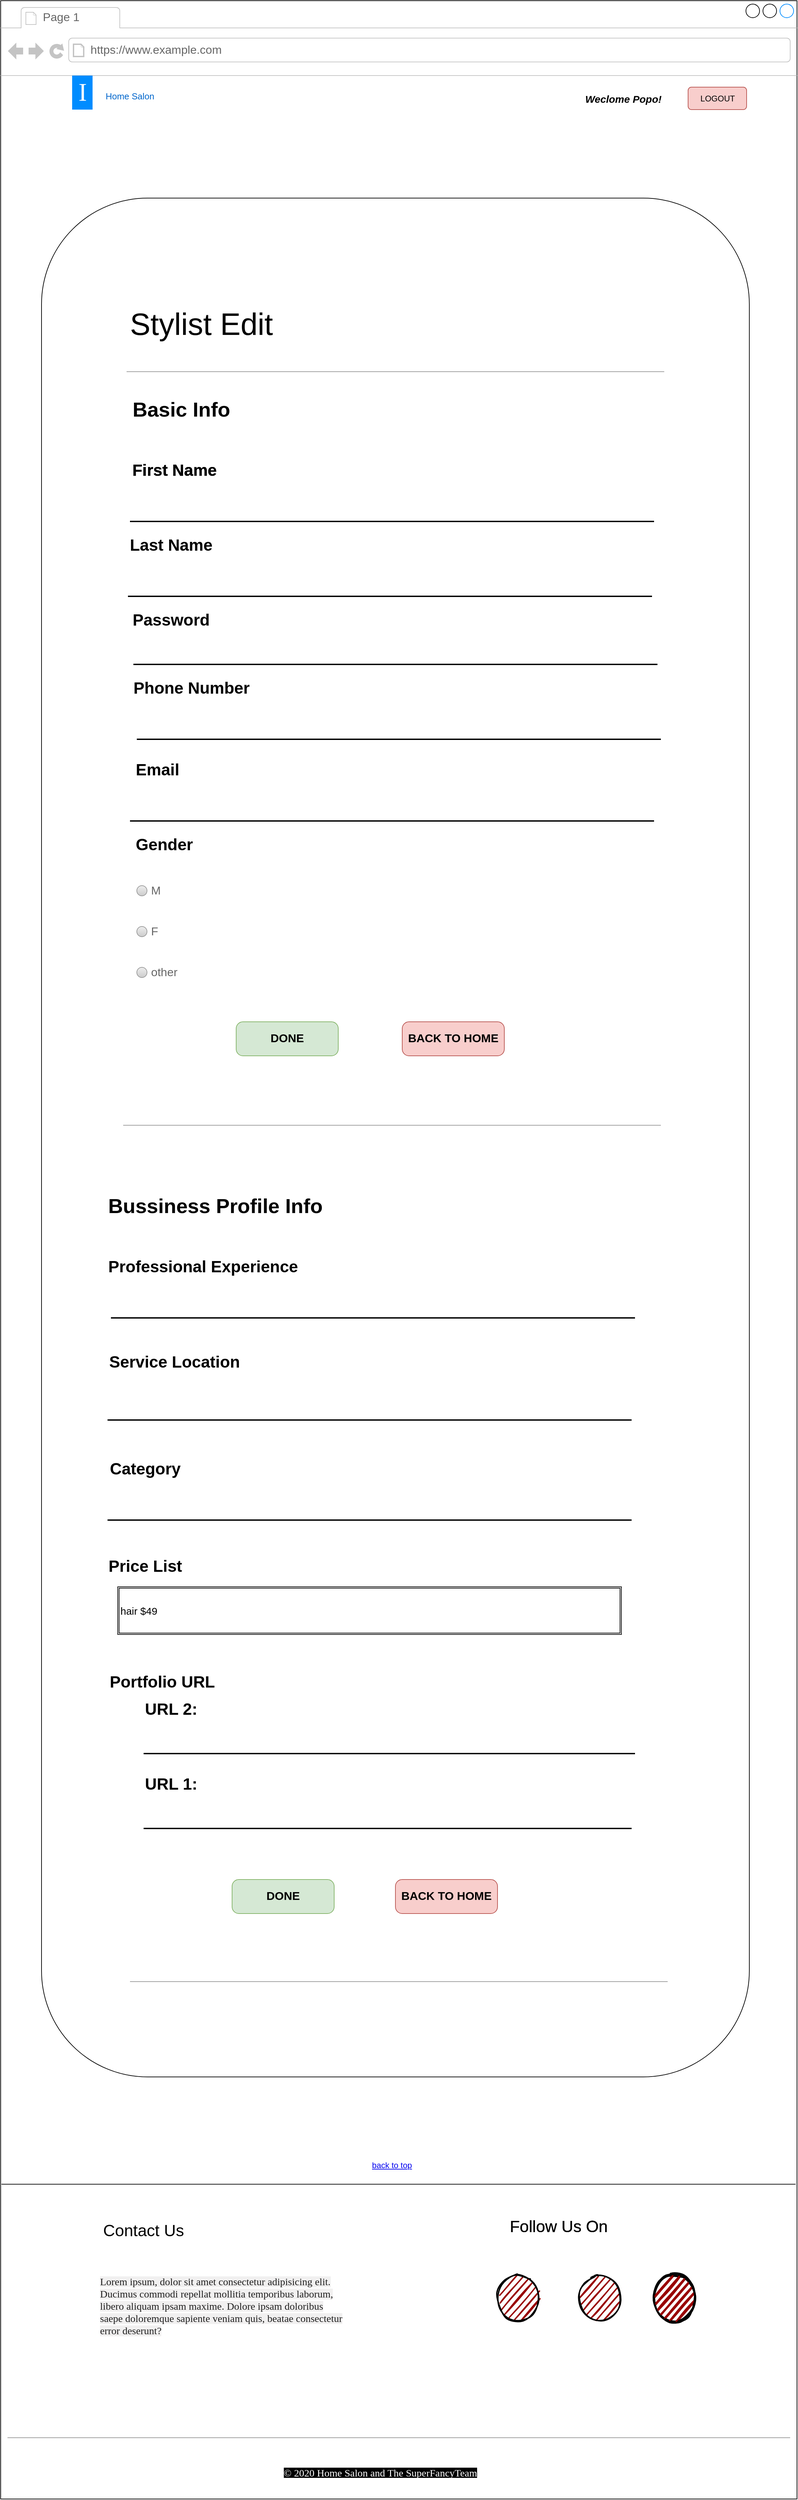 <mxfile version="13.7.3" type="device"><diagram id="piDafpqhtRUU5qUU-vj8" name="Page-1"><mxGraphModel dx="13764" dy="7086" grid="1" gridSize="10" guides="1" tooltips="1" connect="1" arrows="1" fold="1" page="1" pageScale="1" pageWidth="827" pageHeight="1169" math="0" shadow="0"><root><mxCell id="0"/><mxCell id="1" parent="0"/><mxCell id="8962rQQDY3VNNf6We3Pp-1" value="&lt;span style=&quot;color: rgba(0 , 0 , 0 , 0) ; font-family: monospace ; font-size: 0px&quot;&gt;%3CmxGraphModel%3E%3Croot%3E%3CmxCell%20id%3D%220%22%2F%3E%3CmxCell%20id%3D%221%22%20parent%3D%220%22%2F%3E%3CUserObject%20label%3D%22%26lt%3Bspan%20style%3D%26quot%3Bcolor%3A%20rgba(0%20%2C%200%20%2C%200%20%2C%200.87)%20%3B%20font-family%3A%20%26amp%3B%2334%3Bplayfair%20display%26amp%3B%2334%3B%20%2C%20serif%20%3B%20font-size%3A%2015px%20%3B%20background-color%3A%20rgba(241%20%2C%20240%20%2C%20240%20%2C%200.98)%26quot%3B%26gt%3BLorem%20ipsum%2C%20dolor%20sit%20amet%20consectetur%20adipisicing%20elit.%20Ducimus%20commodi%20repellat%20mollitia%20temporibus%20laborum%2C%20libero%20aliquam%20ipsam%20maxime.%20Dolore%20ipsam%20doloribus%20saepe%20doloremque%20sapiente%20veniam%20quis%2C%20beatae%20consectetur%20error%20deserunt%3F%26lt%3B%2Fspan%26gt%3B%22%20placeholders%3D%221%22%20name%3D%22Variable%22%20id%3D%222%22%3E%3CmxCell%20style%3D%22text%3Bhtml%3D1%3BstrokeColor%3Dnone%3BfillColor%3Dnone%3Balign%3Dcenter%3BverticalAlign%3Dmiddle%3BwhiteSpace%3Dwrap%3Boverflow%3Dhidden%3B%22%20vertex%3D%221%22%20parent%3D%221%22%3E%3CmxGeometry%20x%3D%22-1500%22%20y%3D%221060%22%20width%3D%22800%22%20height%3D%2260%22%20as%3D%22geometry%22%2F%3E%3C%2FmxCell%3E%3C%2FUserObject%3E%3C%2Froot%3E%3C%2FmxGraphModel%3E&lt;/span&gt;" style="strokeWidth=1;shadow=0;dashed=0;align=center;html=1;shape=mxgraph.mockup.containers.browserWindow;rSize=0;strokeColor2=#008cff;strokeColor3=#c4c4c4;mainText=,;recursiveResize=0;" parent="1" vertex="1"><mxGeometry x="-9350" y="-4170" width="1168" height="3670" as="geometry"/></mxCell><mxCell id="8962rQQDY3VNNf6We3Pp-2" value="Page 1" style="strokeWidth=1;shadow=0;dashed=0;align=center;html=1;shape=mxgraph.mockup.containers.anchor;fontSize=17;fontColor=#666666;align=left;" parent="8962rQQDY3VNNf6We3Pp-1" vertex="1"><mxGeometry x="60" y="12" width="110" height="26" as="geometry"/></mxCell><mxCell id="8962rQQDY3VNNf6We3Pp-3" value="https://www.example.com" style="strokeWidth=1;shadow=0;dashed=0;align=center;html=1;shape=mxgraph.mockup.containers.anchor;rSize=0;fontSize=17;fontColor=#666666;align=left;" parent="8962rQQDY3VNNf6We3Pp-1" vertex="1"><mxGeometry x="130" y="60" width="250" height="26" as="geometry"/></mxCell><mxCell id="8962rQQDY3VNNf6We3Pp-6" value="SignUp" style="rounded=1;html=1;align=left;fontSize=10;spacingLeft=10;strokeColor=none;" parent="8962rQQDY3VNNf6We3Pp-1" vertex="1"><mxGeometry x="850" y="127" width="90" height="33" as="geometry"/></mxCell><mxCell id="8962rQQDY3VNNf6We3Pp-8" value="Site Policy" style="rounded=1;html=1;align=left;fontSize=10;spacingLeft=10;strokeColor=none;" parent="8962rQQDY3VNNf6We3Pp-1" vertex="1"><mxGeometry x="760" y="127" width="90" height="33" as="geometry"/></mxCell><mxCell id="8962rQQDY3VNNf6We3Pp-10" value="Our Stylists" style="rounded=1;html=1;align=left;fontSize=10;spacingLeft=10;strokeColor=none;" parent="8962rQQDY3VNNf6We3Pp-1" vertex="1"><mxGeometry x="660" y="127" width="90" height="33" as="geometry"/></mxCell><mxCell id="8962rQQDY3VNNf6We3Pp-12" value="About Us" style="rounded=1;html=1;align=left;fontSize=10;spacingLeft=10;strokeColor=none;" parent="8962rQQDY3VNNf6We3Pp-1" vertex="1"><mxGeometry x="570" y="127" width="90" height="33" as="geometry"/></mxCell><mxCell id="8962rQQDY3VNNf6We3Pp-14" value="LOGIN" style="rounded=1;align=center;strokeColor=none;html=1;fontColor=#ffffff;fontSize=12;fillColor=#008CFF;" parent="8962rQQDY3VNNf6We3Pp-1" vertex="1"><mxGeometry x="1045" y="127" width="86" height="33" as="geometry"/></mxCell><mxCell id="8962rQQDY3VNNf6We3Pp-16" value="Home Salon" style="text;html=1;strokeColor=none;fillColor=none;align=center;verticalAlign=middle;whiteSpace=wrap;rounded=0;fontSize=13;fontColor=#0066CC;" parent="8962rQQDY3VNNf6We3Pp-1" vertex="1"><mxGeometry x="140" y="130" width="100" height="20" as="geometry"/></mxCell><mxCell id="seymav8gBYocV3_De4xC-2" value="I" style="text;html=1;align=center;verticalAlign=middle;resizable=0;points=[];autosize=1;fontSize=37;fontFamily=Tahoma;fillColor=#008CFF;fontColor=#FFFFFF;" parent="8962rQQDY3VNNf6We3Pp-1" vertex="1"><mxGeometry x="105" y="110" width="30" height="50" as="geometry"/></mxCell><mxCell id="vxUyKGmQ1juKtbWzL7w5-19" value="" style="verticalLabelPosition=bottom;shadow=0;dashed=0;align=center;html=1;verticalAlign=top;strokeWidth=1;shape=mxgraph.mockup.markup.line;strokeColor=#999999;fillColor=#008CFF;fontSize=13;fontColor=#0066CC;" parent="8962rQQDY3VNNf6We3Pp-1" vertex="1"><mxGeometry x="10" y="3570" width="1150" height="20" as="geometry"/></mxCell><UserObject label="back to top" link="https://www.draw.io" id="vxUyKGmQ1juKtbWzL7w5-124"><mxCell style="text;html=1;strokeColor=none;fillColor=none;whiteSpace=wrap;align=center;verticalAlign=middle;fontColor=#0000EE;fontStyle=4;" parent="8962rQQDY3VNNf6We3Pp-1" vertex="1"><mxGeometry x="502" y="3160" width="146" height="40" as="geometry"/></mxCell></UserObject><mxCell id="vxUyKGmQ1juKtbWzL7w5-128" value="&lt;font style=&quot;font-size: 24px&quot;&gt;Follow Us On&lt;/font&gt;" style="text;html=1;strokeColor=none;fillColor=none;align=center;verticalAlign=middle;whiteSpace=wrap;rounded=0;" parent="8962rQQDY3VNNf6We3Pp-1" vertex="1"><mxGeometry x="720" y="3230" width="200" height="80" as="geometry"/></mxCell><mxCell id="vxUyKGmQ1juKtbWzL7w5-129" value="" style="ellipse;whiteSpace=wrap;html=1;strokeWidth=2;fillWeight=2;hachureGap=8;fillColor=#990000;fillStyle=dots;sketch=1;" parent="8962rQQDY3VNNf6We3Pp-1" vertex="1"><mxGeometry x="730" y="3340" width="60" height="70" as="geometry"/></mxCell><mxCell id="vxUyKGmQ1juKtbWzL7w5-131" value="" style="ellipse;whiteSpace=wrap;html=1;strokeWidth=2;fillWeight=2;hachureGap=8;fillColor=#990000;fillStyle=dots;sketch=1;" parent="8962rQQDY3VNNf6We3Pp-1" vertex="1"><mxGeometry x="960" y="3340" width="60" height="70" as="geometry"/></mxCell><mxCell id="vxUyKGmQ1juKtbWzL7w5-130" value="" style="ellipse;whiteSpace=wrap;html=1;strokeWidth=2;fillWeight=2;hachureGap=8;fillColor=#990000;fillStyle=dots;sketch=1;" parent="8962rQQDY3VNNf6We3Pp-1" vertex="1"><mxGeometry x="850" y="3340" width="60" height="70" as="geometry"/></mxCell><UserObject label="&lt;span style=&quot;color: rgb(255 , 255 , 255) ; font-family: &amp;#34;playfair display&amp;#34; , serif ; font-size: 15px ; background-color: rgb(0 , 0 , 0)&quot;&gt;© 2020 Home Salon and The SuperFancyTeam&lt;/span&gt;" placeholders="1" name="Variable" id="vxUyKGmQ1juKtbWzL7w5-133"><mxCell style="text;html=1;strokeColor=none;fillColor=none;align=center;verticalAlign=middle;whiteSpace=wrap;overflow=hidden;" parent="8962rQQDY3VNNf6We3Pp-1" vertex="1"><mxGeometry x="346" y="3620" width="424" height="20" as="geometry"/></mxCell></UserObject><mxCell id="Uym1ZicagGNvwb-zoN_S-2" value="&lt;font style=&quot;font-size: 10px&quot;&gt;Covid-19&lt;/font&gt;" style="text;html=1;strokeColor=none;fillColor=none;align=center;verticalAlign=middle;whiteSpace=wrap;rounded=0;" parent="8962rQQDY3VNNf6We3Pp-1" vertex="1"><mxGeometry x="940" y="133.5" width="60" height="20" as="geometry"/></mxCell><mxCell id="Uym1ZicagGNvwb-zoN_S-3" value="" style="rounded=0;whiteSpace=wrap;html=1;fillColor=none;" parent="8962rQQDY3VNNf6We3Pp-1" vertex="1"><mxGeometry y="110" width="1170" height="80" as="geometry"/></mxCell><mxCell id="Pbm7zRb5FcIUBQFe1AE_-4" value="" style="rounded=1;whiteSpace=wrap;html=1;" parent="8962rQQDY3VNNf6We3Pp-1" vertex="1"><mxGeometry x="60" y="290" width="1040" height="2760" as="geometry"/></mxCell><mxCell id="vxUyKGmQ1juKtbWzL7w5-127" value="" style="group" parent="8962rQQDY3VNNf6We3Pp-1" vertex="1" connectable="0"><mxGeometry x="110" y="3236" width="399" height="240" as="geometry"/></mxCell><mxCell id="vxUyKGmQ1juKtbWzL7w5-125" value="&lt;font style=&quot;font-size: 24px&quot;&gt;Contact Us&lt;/font&gt;" style="text;html=1;strokeColor=none;fillColor=none;align=center;verticalAlign=middle;whiteSpace=wrap;rounded=0;" parent="vxUyKGmQ1juKtbWzL7w5-127" vertex="1"><mxGeometry width="200" height="80" as="geometry"/></mxCell><UserObject label="&lt;span style=&quot;color: rgba(0 , 0 , 0 , 0.87) ; font-family: &amp;#34;playfair display&amp;#34; , serif ; font-size: 15px ; background-color: rgba(241 , 240 , 240 , 0.98)&quot;&gt;Lorem ipsum, dolor sit amet consectetur adipisicing elit. Ducimus commodi repellat mollitia temporibus laborum, libero aliquam ipsam maxime. Dolore ipsam doloribus saepe doloremque sapiente veniam quis, beatae consectetur error deserunt?&lt;/span&gt;" placeholders="1" name="Variable" id="vxUyKGmQ1juKtbWzL7w5-126"><mxCell style="text;html=1;strokeColor=none;fillColor=none;align=left;verticalAlign=middle;whiteSpace=wrap;overflow=hidden;" parent="vxUyKGmQ1juKtbWzL7w5-127" vertex="1"><mxGeometry x="34" y="60" width="365" height="180" as="geometry"/></mxCell></UserObject><mxCell id="Pbm7zRb5FcIUBQFe1AE_-5" value="&lt;span style=&quot;color: rgba(0 , 0 , 0 , 0) ; font-family: monospace ; font-size: 0px&quot;&gt;%3CmxGraphModel%3E%3Croot%3E%3CmxCell%20id%3D%220%22%2F%3E%3CmxCell%20id%3D%221%22%20parent%3D%220%22%2F%3E%3CUserObject%20label%3D%22%26lt%3Bspan%20style%3D%26quot%3Bcolor%3A%20rgba(0%20%2C%200%20%2C%200%20%2C%200.87)%20%3B%20font-family%3A%20%26amp%3B%2334%3Bplayfair%20display%26amp%3B%2334%3B%20%2C%20serif%20%3B%20font-size%3A%2015px%20%3B%20background-color%3A%20rgba(241%20%2C%20240%20%2C%20240%20%2C%200.98)%26quot%3B%26gt%3BLorem%20ipsum%2C%20dolor%20sit%20amet%20consectetur%20adipisicing%20elit.%20Ducimus%20commodi%20repellat%20mollitia%20temporibus%20laborum%2C%20libero%20aliquam%20ipsam%20maxime.%20Dolore%20ipsam%20doloribus%20saepe%20doloremque%20sapiente%20veniam%20quis%2C%20beatae%20consectetur%20error%20deserunt%3F%26lt%3B%2Fspan%26gt%3B%22%20placeholders%3D%221%22%20name%3D%22Variable%22%20id%3D%222%22%3E%3CmxCell%20style%3D%22text%3Bhtml%3D1%3BstrokeColor%3Dnone%3BfillColor%3Dnone%3Balign%3Dcenter%3BverticalAlign%3Dmiddle%3BwhiteSpace%3Dwrap%3Boverflow%3Dhidden%3B%22%20vertex%3D%221%22%20parent%3D%221%22%3E%3CmxGeometry%20x%3D%22-1500%22%20y%3D%221060%22%20width%3D%22800%22%20height%3D%2260%22%20as%3D%22geometry%22%2F%3E%3C%2FmxCell%3E%3C%2FUserObject%3E%3C%2Froot%3E%3C%2FmxGraphModel%3E&lt;/span&gt;" style="strokeWidth=1;shadow=0;dashed=0;align=center;html=1;shape=mxgraph.mockup.containers.browserWindow;rSize=0;strokeColor2=#008cff;strokeColor3=#c4c4c4;mainText=,;recursiveResize=0;" parent="8962rQQDY3VNNf6We3Pp-1" vertex="1"><mxGeometry width="1170" height="3670" as="geometry"/></mxCell><mxCell id="Pbm7zRb5FcIUBQFe1AE_-6" value="Page 1" style="strokeWidth=1;shadow=0;dashed=0;align=center;html=1;shape=mxgraph.mockup.containers.anchor;fontSize=17;fontColor=#666666;align=left;" parent="Pbm7zRb5FcIUBQFe1AE_-5" vertex="1"><mxGeometry x="60" y="12" width="110" height="26" as="geometry"/></mxCell><mxCell id="Pbm7zRb5FcIUBQFe1AE_-7" value="https://www.example.com" style="strokeWidth=1;shadow=0;dashed=0;align=center;html=1;shape=mxgraph.mockup.containers.anchor;rSize=0;fontSize=17;fontColor=#666666;align=left;" parent="Pbm7zRb5FcIUBQFe1AE_-5" vertex="1"><mxGeometry x="130" y="60" width="250" height="26" as="geometry"/></mxCell><mxCell id="Pbm7zRb5FcIUBQFe1AE_-10" value="" style="rounded=1;html=1;align=left;fontSize=10;spacingLeft=10;strokeColor=none;" parent="Pbm7zRb5FcIUBQFe1AE_-5" vertex="1"><mxGeometry x="660" y="127" width="90" height="33" as="geometry"/></mxCell><mxCell id="Pbm7zRb5FcIUBQFe1AE_-12" value="LOGOUT" style="rounded=1;align=center;strokeColor=#b85450;html=1;fontSize=12;fillColor=#f8cecc;" parent="Pbm7zRb5FcIUBQFe1AE_-5" vertex="1"><mxGeometry x="1010" y="127" width="86" height="33" as="geometry"/></mxCell><mxCell id="Pbm7zRb5FcIUBQFe1AE_-13" value="Home Salon" style="text;html=1;strokeColor=none;fillColor=none;align=center;verticalAlign=middle;whiteSpace=wrap;rounded=0;fontSize=13;fontColor=#0066CC;" parent="Pbm7zRb5FcIUBQFe1AE_-5" vertex="1"><mxGeometry x="140" y="130" width="100" height="20" as="geometry"/></mxCell><mxCell id="Pbm7zRb5FcIUBQFe1AE_-14" value="I" style="text;html=1;align=center;verticalAlign=middle;resizable=0;points=[];autosize=1;fontSize=37;fontFamily=Tahoma;fillColor=#008CFF;fontColor=#FFFFFF;" parent="Pbm7zRb5FcIUBQFe1AE_-5" vertex="1"><mxGeometry x="105" y="110" width="30" height="50" as="geometry"/></mxCell><mxCell id="Pbm7zRb5FcIUBQFe1AE_-15" value="" style="verticalLabelPosition=bottom;shadow=0;dashed=0;align=center;html=1;verticalAlign=top;strokeWidth=1;shape=mxgraph.mockup.markup.line;strokeColor=#999999;fillColor=#008CFF;fontSize=13;fontColor=#0066CC;" parent="Pbm7zRb5FcIUBQFe1AE_-5" vertex="1"><mxGeometry x="10" y="3570" width="1150" height="20" as="geometry"/></mxCell><UserObject label="back to top" link="https://www.draw.io" id="Pbm7zRb5FcIUBQFe1AE_-16"><mxCell style="text;html=1;strokeColor=none;fillColor=none;whiteSpace=wrap;align=center;verticalAlign=middle;fontColor=#0000EE;fontStyle=4;" parent="Pbm7zRb5FcIUBQFe1AE_-5" vertex="1"><mxGeometry x="502" y="3160" width="146" height="40" as="geometry"/></mxCell></UserObject><mxCell id="Pbm7zRb5FcIUBQFe1AE_-17" value="&lt;font style=&quot;font-size: 24px&quot;&gt;Follow Us On&lt;/font&gt;" style="text;html=1;strokeColor=none;fillColor=none;align=center;verticalAlign=middle;whiteSpace=wrap;rounded=0;" parent="Pbm7zRb5FcIUBQFe1AE_-5" vertex="1"><mxGeometry x="720" y="3230" width="200" height="80" as="geometry"/></mxCell><mxCell id="Pbm7zRb5FcIUBQFe1AE_-18" value="" style="ellipse;whiteSpace=wrap;html=1;strokeWidth=2;fillWeight=2;hachureGap=8;fillColor=#990000;fillStyle=dots;sketch=1;" parent="Pbm7zRb5FcIUBQFe1AE_-5" vertex="1"><mxGeometry x="730" y="3340" width="60" height="70" as="geometry"/></mxCell><mxCell id="Pbm7zRb5FcIUBQFe1AE_-19" value="" style="ellipse;whiteSpace=wrap;html=1;strokeWidth=2;fillWeight=2;hachureGap=8;fillColor=#990000;fillStyle=dots;sketch=1;" parent="Pbm7zRb5FcIUBQFe1AE_-5" vertex="1"><mxGeometry x="960" y="3340" width="60" height="70" as="geometry"/></mxCell><mxCell id="Pbm7zRb5FcIUBQFe1AE_-20" value="" style="ellipse;whiteSpace=wrap;html=1;strokeWidth=2;fillWeight=2;hachureGap=8;fillColor=#990000;fillStyle=dots;sketch=1;" parent="Pbm7zRb5FcIUBQFe1AE_-5" vertex="1"><mxGeometry x="850" y="3340" width="60" height="70" as="geometry"/></mxCell><UserObject label="&lt;span style=&quot;color: rgb(255 , 255 , 255) ; font-family: &amp;#34;playfair display&amp;#34; , serif ; font-size: 15px ; background-color: rgb(0 , 0 , 0)&quot;&gt;© 2020 Home Salon and The SuperFancyTeam&lt;/span&gt;" placeholders="1" name="Variable" id="Pbm7zRb5FcIUBQFe1AE_-21"><mxCell style="text;html=1;strokeColor=none;fillColor=none;align=center;verticalAlign=middle;whiteSpace=wrap;overflow=hidden;" parent="Pbm7zRb5FcIUBQFe1AE_-5" vertex="1"><mxGeometry x="346" y="3620" width="424" height="20" as="geometry"/></mxCell></UserObject><mxCell id="Pbm7zRb5FcIUBQFe1AE_-22" value="&lt;font style=&quot;font-size: 15px;&quot;&gt;Weclome Popo!&lt;/font&gt;" style="text;html=1;strokeColor=none;fillColor=none;align=center;verticalAlign=middle;whiteSpace=wrap;rounded=0;fontStyle=3;fontSize=15;" parent="Pbm7zRb5FcIUBQFe1AE_-5" vertex="1"><mxGeometry x="850" y="133.5" width="130" height="20" as="geometry"/></mxCell><mxCell id="Pbm7zRb5FcIUBQFe1AE_-24" value="&lt;br&gt;&lt;br&gt;&lt;br&gt;" style="rounded=1;whiteSpace=wrap;html=1;" parent="Pbm7zRb5FcIUBQFe1AE_-5" vertex="1"><mxGeometry x="60" y="290" width="1040" height="2760" as="geometry"/></mxCell><mxCell id="Pbm7zRb5FcIUBQFe1AE_-25" value="" style="group" parent="Pbm7zRb5FcIUBQFe1AE_-5" vertex="1" connectable="0"><mxGeometry x="110" y="3236" width="399" height="240" as="geometry"/></mxCell><mxCell id="Pbm7zRb5FcIUBQFe1AE_-26" value="&lt;font style=&quot;font-size: 24px&quot;&gt;Contact Us&lt;/font&gt;" style="text;html=1;strokeColor=none;fillColor=none;align=center;verticalAlign=middle;whiteSpace=wrap;rounded=0;" parent="Pbm7zRb5FcIUBQFe1AE_-25" vertex="1"><mxGeometry width="200" height="80" as="geometry"/></mxCell><UserObject label="&lt;span style=&quot;color: rgba(0 , 0 , 0 , 0.87) ; font-family: &amp;#34;playfair display&amp;#34; , serif ; font-size: 15px ; background-color: rgba(241 , 240 , 240 , 0.98)&quot;&gt;Lorem ipsum, dolor sit amet consectetur adipisicing elit. Ducimus commodi repellat mollitia temporibus laborum, libero aliquam ipsam maxime. Dolore ipsam doloribus saepe doloremque sapiente veniam quis, beatae consectetur error deserunt?&lt;/span&gt;" placeholders="1" name="Variable" id="Pbm7zRb5FcIUBQFe1AE_-27"><mxCell style="text;html=1;strokeColor=none;fillColor=none;align=left;verticalAlign=middle;whiteSpace=wrap;overflow=hidden;" parent="Pbm7zRb5FcIUBQFe1AE_-25" vertex="1"><mxGeometry x="34" y="60" width="365" height="180" as="geometry"/></mxCell></UserObject><mxCell id="Pbm7zRb5FcIUBQFe1AE_-28" value="&lt;font style=&quot;font-size: 24px&quot;&gt;Follow Us On&lt;/font&gt;" style="text;html=1;strokeColor=none;fillColor=none;align=center;verticalAlign=middle;whiteSpace=wrap;rounded=0;" parent="Pbm7zRb5FcIUBQFe1AE_-5" vertex="1"><mxGeometry x="720" y="3230" width="200" height="80" as="geometry"/></mxCell><mxCell id="Pbm7zRb5FcIUBQFe1AE_-29" value="" style="ellipse;whiteSpace=wrap;html=1;strokeWidth=2;fillWeight=2;hachureGap=8;fillColor=#990000;fillStyle=dots;sketch=1;" parent="Pbm7zRb5FcIUBQFe1AE_-5" vertex="1"><mxGeometry x="960" y="3340" width="60" height="70" as="geometry"/></mxCell><mxCell id="Pbm7zRb5FcIUBQFe1AE_-30" value="&lt;font style=&quot;font-size: 24px&quot;&gt;Follow Us On&lt;/font&gt;" style="text;html=1;strokeColor=none;fillColor=none;align=center;verticalAlign=middle;whiteSpace=wrap;rounded=0;" parent="Pbm7zRb5FcIUBQFe1AE_-5" vertex="1"><mxGeometry x="720" y="3230" width="200" height="80" as="geometry"/></mxCell><mxCell id="Pbm7zRb5FcIUBQFe1AE_-31" value="" style="ellipse;whiteSpace=wrap;html=1;strokeWidth=2;fillWeight=2;hachureGap=8;fillColor=#990000;fillStyle=dots;sketch=1;" parent="Pbm7zRb5FcIUBQFe1AE_-5" vertex="1"><mxGeometry x="960" y="3340" width="60" height="70" as="geometry"/></mxCell><mxCell id="Pbm7zRb5FcIUBQFe1AE_-32" value="&lt;font style=&quot;font-size: 45px&quot;&gt;Stylist Edit&lt;/font&gt;" style="text;html=1;strokeColor=none;fillColor=none;align=center;verticalAlign=middle;whiteSpace=wrap;rounded=0;" parent="Pbm7zRb5FcIUBQFe1AE_-5" vertex="1"><mxGeometry x="150" y="420" width="290" height="110" as="geometry"/></mxCell><mxCell id="Pbm7zRb5FcIUBQFe1AE_-36" value="" style="verticalLabelPosition=bottom;shadow=0;dashed=0;align=center;html=1;verticalAlign=top;strokeWidth=1;shape=mxgraph.mockup.markup.line;strokeColor=#999999;" parent="Pbm7zRb5FcIUBQFe1AE_-5" vertex="1"><mxGeometry x="180" y="1642" width="790" height="20" as="geometry"/></mxCell><mxCell id="Pbm7zRb5FcIUBQFe1AE_-37" value="" style="verticalLabelPosition=bottom;shadow=0;dashed=0;align=center;html=1;verticalAlign=top;strokeWidth=1;shape=mxgraph.mockup.markup.line;strokeColor=#999999;" parent="Pbm7zRb5FcIUBQFe1AE_-5" vertex="1"><mxGeometry x="190" y="2900" width="790" height="20" as="geometry"/></mxCell><mxCell id="Pbm7zRb5FcIUBQFe1AE_-40" value="DONE" style="strokeWidth=1;shadow=0;dashed=0;align=center;html=1;shape=mxgraph.mockup.buttons.button;strokeColor=#82b366;mainText=;buttonStyle=round;fontSize=17;fontStyle=1;fillColor=#d5e8d4;whiteSpace=wrap;" parent="Pbm7zRb5FcIUBQFe1AE_-5" vertex="1"><mxGeometry x="346" y="1500" width="150" height="50" as="geometry"/></mxCell><mxCell id="Pbm7zRb5FcIUBQFe1AE_-39" value="BACK TO HOME" style="strokeWidth=1;shadow=0;dashed=0;align=center;html=1;shape=mxgraph.mockup.buttons.button;strokeColor=#b85450;mainText=;buttonStyle=round;fontSize=17;fontStyle=1;fillColor=#f8cecc;whiteSpace=wrap;" parent="Pbm7zRb5FcIUBQFe1AE_-5" vertex="1"><mxGeometry x="590" y="1500" width="150" height="50" as="geometry"/></mxCell><mxCell id="Pbm7zRb5FcIUBQFe1AE_-43" value="&lt;font style=&quot;font-size: 30px&quot;&gt;Basic Info&lt;/font&gt;" style="text;strokeColor=none;fillColor=none;html=1;fontSize=24;fontStyle=1;verticalAlign=middle;align=center;" parent="Pbm7zRb5FcIUBQFe1AE_-5" vertex="1"><mxGeometry x="190" y="580" width="150" height="40" as="geometry"/></mxCell><mxCell id="Pbm7zRb5FcIUBQFe1AE_-44" value="Bussiness Profile Info" style="text;strokeColor=none;fillColor=none;html=1;fontSize=30;fontStyle=1;verticalAlign=middle;align=center;" parent="Pbm7zRb5FcIUBQFe1AE_-5" vertex="1"><mxGeometry x="240" y="1750" width="150" height="40" as="geometry"/></mxCell><mxCell id="Pbm7zRb5FcIUBQFe1AE_-45" value="First Name" style="text;strokeColor=none;fillColor=none;html=1;fontSize=24;fontStyle=1;verticalAlign=middle;align=center;" parent="Pbm7zRb5FcIUBQFe1AE_-5" vertex="1"><mxGeometry x="205" y="670" width="100" height="40" as="geometry"/></mxCell><mxCell id="Pbm7zRb5FcIUBQFe1AE_-54" value="" style="line;strokeWidth=2;html=1;fontSize=30;" parent="Pbm7zRb5FcIUBQFe1AE_-5" vertex="1"><mxGeometry x="190" y="760" width="770" height="10" as="geometry"/></mxCell><mxCell id="Pbm7zRb5FcIUBQFe1AE_-55" value="First Name" style="text;strokeColor=none;fillColor=none;html=1;fontSize=24;fontStyle=1;verticalAlign=middle;align=center;" parent="Pbm7zRb5FcIUBQFe1AE_-5" vertex="1"><mxGeometry x="205" y="670" width="100" height="40" as="geometry"/></mxCell><mxCell id="Pbm7zRb5FcIUBQFe1AE_-56" value="First Name" style="text;strokeColor=none;fillColor=none;html=1;fontSize=24;fontStyle=1;verticalAlign=middle;align=center;" parent="Pbm7zRb5FcIUBQFe1AE_-5" vertex="1"><mxGeometry x="205" y="670" width="100" height="40" as="geometry"/></mxCell><mxCell id="Pbm7zRb5FcIUBQFe1AE_-63" value="" style="line;strokeWidth=2;html=1;fontSize=30;" parent="Pbm7zRb5FcIUBQFe1AE_-5" vertex="1"><mxGeometry x="190" y="1200" width="770" height="10" as="geometry"/></mxCell><mxCell id="Pbm7zRb5FcIUBQFe1AE_-64" value="Email" style="text;strokeColor=none;fillColor=none;html=1;fontSize=24;fontStyle=1;verticalAlign=middle;align=center;" parent="Pbm7zRb5FcIUBQFe1AE_-5" vertex="1"><mxGeometry x="180" y="1110" width="100" height="40" as="geometry"/></mxCell><mxCell id="Pbm7zRb5FcIUBQFe1AE_-61" value="" style="line;strokeWidth=2;html=1;fontSize=30;" parent="Pbm7zRb5FcIUBQFe1AE_-5" vertex="1"><mxGeometry x="200" y="1080" width="770" height="10" as="geometry"/></mxCell><mxCell id="Pbm7zRb5FcIUBQFe1AE_-60" value="Password" style="text;strokeColor=none;fillColor=none;html=1;fontSize=24;fontStyle=1;verticalAlign=middle;align=center;" parent="Pbm7zRb5FcIUBQFe1AE_-5" vertex="1"><mxGeometry x="200" y="890" width="100" height="40" as="geometry"/></mxCell><mxCell id="Pbm7zRb5FcIUBQFe1AE_-59" value="" style="line;strokeWidth=2;html=1;fontSize=30;" parent="Pbm7zRb5FcIUBQFe1AE_-5" vertex="1"><mxGeometry x="195" y="970" width="770" height="10" as="geometry"/></mxCell><mxCell id="Pbm7zRb5FcIUBQFe1AE_-65" value="Last Name" style="text;strokeColor=none;fillColor=none;html=1;fontSize=24;fontStyle=1;verticalAlign=middle;align=center;" parent="Pbm7zRb5FcIUBQFe1AE_-5" vertex="1"><mxGeometry x="200" y="780" width="100" height="40" as="geometry"/></mxCell><mxCell id="Pbm7zRb5FcIUBQFe1AE_-57" value="" style="line;strokeWidth=2;html=1;fontSize=30;" parent="Pbm7zRb5FcIUBQFe1AE_-5" vertex="1"><mxGeometry x="187" y="870" width="770" height="10" as="geometry"/></mxCell><mxCell id="Pbm7zRb5FcIUBQFe1AE_-211" value="Phone Number" style="text;strokeColor=none;fillColor=none;html=1;fontSize=24;fontStyle=1;verticalAlign=middle;align=center;" parent="Pbm7zRb5FcIUBQFe1AE_-5" vertex="1"><mxGeometry x="230" y="990" width="100" height="40" as="geometry"/></mxCell><mxCell id="Pbm7zRb5FcIUBQFe1AE_-212" value="Gender" style="text;strokeColor=none;fillColor=none;html=1;fontSize=24;fontStyle=1;verticalAlign=middle;align=center;" parent="Pbm7zRb5FcIUBQFe1AE_-5" vertex="1"><mxGeometry x="190" y="1220" width="100" height="40" as="geometry"/></mxCell><mxCell id="Pbm7zRb5FcIUBQFe1AE_-227" value="" style="line;strokeWidth=2;html=1;fontSize=30;" parent="Pbm7zRb5FcIUBQFe1AE_-5" vertex="1"><mxGeometry x="162" y="1930" width="770" height="10" as="geometry"/></mxCell><mxCell id="Pbm7zRb5FcIUBQFe1AE_-229" value="" style="line;strokeWidth=2;html=1;fontSize=30;" parent="Pbm7zRb5FcIUBQFe1AE_-5" vertex="1"><mxGeometry x="157" y="2080" width="770" height="10" as="geometry"/></mxCell><mxCell id="Pbm7zRb5FcIUBQFe1AE_-230" value="Service Location" style="text;strokeColor=none;fillColor=none;html=1;fontSize=24;fontStyle=1;verticalAlign=middle;align=center;" parent="Pbm7zRb5FcIUBQFe1AE_-5" vertex="1"><mxGeometry x="205" y="1980" width="100" height="40" as="geometry"/></mxCell><mxCell id="Pbm7zRb5FcIUBQFe1AE_-231" value="" style="line;strokeWidth=2;html=1;fontSize=30;" parent="Pbm7zRb5FcIUBQFe1AE_-5" vertex="1"><mxGeometry x="157" y="2227" width="770" height="10" as="geometry"/></mxCell><mxCell id="Pbm7zRb5FcIUBQFe1AE_-232" value="Category" style="text;strokeColor=none;fillColor=none;html=1;fontSize=24;fontStyle=1;verticalAlign=middle;align=center;" parent="Pbm7zRb5FcIUBQFe1AE_-5" vertex="1"><mxGeometry x="162" y="2137" width="100" height="40" as="geometry"/></mxCell><mxCell id="Pbm7zRb5FcIUBQFe1AE_-234" value="Price List" style="text;strokeColor=none;fillColor=none;html=1;fontSize=24;fontStyle=1;verticalAlign=middle;align=center;" parent="Pbm7zRb5FcIUBQFe1AE_-5" vertex="1"><mxGeometry x="162" y="2280" width="100" height="40" as="geometry"/></mxCell><mxCell id="Pbm7zRb5FcIUBQFe1AE_-237" value="Professional Experience" style="text;strokeColor=none;fillColor=none;html=1;fontSize=24;fontStyle=1;verticalAlign=middle;align=center;" parent="Pbm7zRb5FcIUBQFe1AE_-5" vertex="1"><mxGeometry x="247" y="1840" width="100" height="40" as="geometry"/></mxCell><mxCell id="Pbm7zRb5FcIUBQFe1AE_-238" value="hair $49" style="shape=ext;double=1;rounded=0;whiteSpace=wrap;html=1;fontSize=15;align=left;" parent="Pbm7zRb5FcIUBQFe1AE_-5" vertex="1"><mxGeometry x="172" y="2330" width="740" height="70" as="geometry"/></mxCell><mxCell id="Pbm7zRb5FcIUBQFe1AE_-239" value="Portfolio URL" style="text;strokeColor=none;fillColor=none;html=1;fontSize=24;fontStyle=1;verticalAlign=middle;align=center;" parent="Pbm7zRb5FcIUBQFe1AE_-5" vertex="1"><mxGeometry x="187" y="2450" width="100" height="40" as="geometry"/></mxCell><mxCell id="Pbm7zRb5FcIUBQFe1AE_-240" value="" style="line;strokeWidth=2;html=1;fontSize=30;" parent="Pbm7zRb5FcIUBQFe1AE_-5" vertex="1"><mxGeometry x="210" y="2570" width="722" height="10" as="geometry"/></mxCell><mxCell id="Pbm7zRb5FcIUBQFe1AE_-241" value="" style="line;strokeWidth=2;html=1;fontSize=30;" parent="Pbm7zRb5FcIUBQFe1AE_-5" vertex="1"><mxGeometry x="210" y="2680" width="717" height="10" as="geometry"/></mxCell><mxCell id="Pbm7zRb5FcIUBQFe1AE_-242" value="URL 2:" style="text;strokeColor=none;fillColor=none;html=1;fontSize=24;fontStyle=1;verticalAlign=middle;align=center;" parent="Pbm7zRb5FcIUBQFe1AE_-5" vertex="1"><mxGeometry x="200" y="2490" width="100" height="40" as="geometry"/></mxCell><mxCell id="Pbm7zRb5FcIUBQFe1AE_-243" value="URL 1:" style="text;strokeColor=none;fillColor=none;html=1;fontSize=24;fontStyle=1;verticalAlign=middle;align=center;" parent="Pbm7zRb5FcIUBQFe1AE_-5" vertex="1"><mxGeometry x="200" y="2600" width="100" height="40" as="geometry"/></mxCell><mxCell id="Pbm7zRb5FcIUBQFe1AE_-244" value="DONE" style="strokeWidth=1;shadow=0;dashed=0;align=center;html=1;shape=mxgraph.mockup.buttons.button;strokeColor=#82b366;mainText=;buttonStyle=round;fontSize=17;fontStyle=1;fillColor=#d5e8d4;whiteSpace=wrap;" parent="Pbm7zRb5FcIUBQFe1AE_-5" vertex="1"><mxGeometry x="340" y="2760" width="150" height="50" as="geometry"/></mxCell><mxCell id="Pbm7zRb5FcIUBQFe1AE_-245" value="BACK TO HOME" style="strokeWidth=1;shadow=0;dashed=0;align=center;html=1;shape=mxgraph.mockup.buttons.button;strokeColor=#b85450;mainText=;buttonStyle=round;fontSize=17;fontStyle=1;fillColor=#f8cecc;whiteSpace=wrap;" parent="Pbm7zRb5FcIUBQFe1AE_-5" vertex="1"><mxGeometry x="580" y="2760" width="150" height="50" as="geometry"/></mxCell><mxCell id="Pbm7zRb5FcIUBQFe1AE_-246" value="M" style="shape=ellipse;fillColor=#eeeeee;strokeColor=#999999;gradientColor=#cccccc;html=1;align=left;spacingLeft=4;fontSize=17;fontColor=#666666;labelPosition=right;shadow=0;" parent="Pbm7zRb5FcIUBQFe1AE_-5" vertex="1"><mxGeometry x="200" y="1300" width="15" height="15" as="geometry"/></mxCell><mxCell id="Pbm7zRb5FcIUBQFe1AE_-247" value="F" style="shape=ellipse;fillColor=#eeeeee;strokeColor=#999999;gradientColor=#cccccc;html=1;align=left;spacingLeft=4;fontSize=17;fontColor=#666666;labelPosition=right;shadow=0;" parent="Pbm7zRb5FcIUBQFe1AE_-5" vertex="1"><mxGeometry x="200" y="1360" width="15" height="15" as="geometry"/></mxCell><mxCell id="Pbm7zRb5FcIUBQFe1AE_-248" value="other" style="shape=ellipse;fillColor=#eeeeee;strokeColor=#999999;gradientColor=#cccccc;html=1;align=left;spacingLeft=4;fontSize=17;fontColor=#666666;labelPosition=right;shadow=0;" parent="Pbm7zRb5FcIUBQFe1AE_-5" vertex="1"><mxGeometry x="200" y="1420" width="15" height="15" as="geometry"/></mxCell><mxCell id="Pbm7zRb5FcIUBQFe1AE_-35" value="" style="verticalLabelPosition=bottom;shadow=0;dashed=0;align=center;html=1;verticalAlign=top;strokeWidth=1;shape=mxgraph.mockup.markup.line;strokeColor=#999999;" parent="Pbm7zRb5FcIUBQFe1AE_-5" vertex="1"><mxGeometry x="185" y="380" width="790" height="330" as="geometry"/></mxCell><mxCell id="UL_wVMdP0jZ6lMMcBTNy-8" value="" style="endArrow=none;html=1;entryX=1;entryY=0.874;entryDx=0;entryDy=0;entryPerimeter=0;exitX=0.001;exitY=0.874;exitDx=0;exitDy=0;exitPerimeter=0;" parent="1" source="8962rQQDY3VNNf6We3Pp-1" target="8962rQQDY3VNNf6We3Pp-1" edge="1"><mxGeometry width="50" height="50" relative="1" as="geometry"><mxPoint x="-2810" y="1150" as="sourcePoint"/><mxPoint x="-2210" y="1140" as="targetPoint"/></mxGeometry></mxCell></root></mxGraphModel></diagram></mxfile>